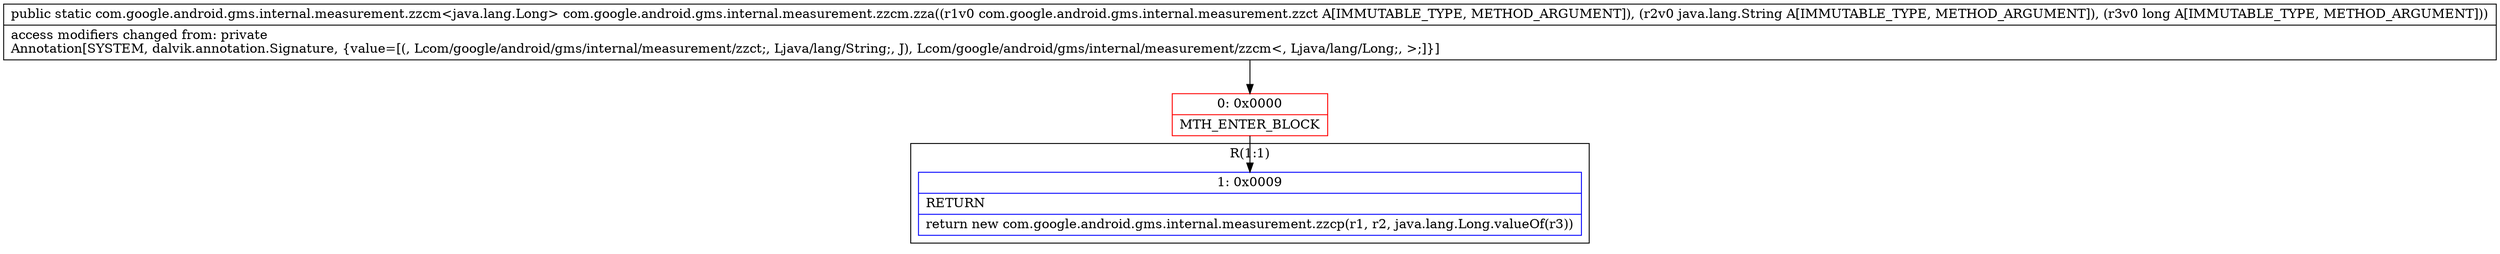 digraph "CFG forcom.google.android.gms.internal.measurement.zzcm.zza(Lcom\/google\/android\/gms\/internal\/measurement\/zzct;Ljava\/lang\/String;J)Lcom\/google\/android\/gms\/internal\/measurement\/zzcm;" {
subgraph cluster_Region_1034043989 {
label = "R(1:1)";
node [shape=record,color=blue];
Node_1 [shape=record,label="{1\:\ 0x0009|RETURN\l|return new com.google.android.gms.internal.measurement.zzcp(r1, r2, java.lang.Long.valueOf(r3))\l}"];
}
Node_0 [shape=record,color=red,label="{0\:\ 0x0000|MTH_ENTER_BLOCK\l}"];
MethodNode[shape=record,label="{public static com.google.android.gms.internal.measurement.zzcm\<java.lang.Long\> com.google.android.gms.internal.measurement.zzcm.zza((r1v0 com.google.android.gms.internal.measurement.zzct A[IMMUTABLE_TYPE, METHOD_ARGUMENT]), (r2v0 java.lang.String A[IMMUTABLE_TYPE, METHOD_ARGUMENT]), (r3v0 long A[IMMUTABLE_TYPE, METHOD_ARGUMENT]))  | access modifiers changed from: private\lAnnotation[SYSTEM, dalvik.annotation.Signature, \{value=[(, Lcom\/google\/android\/gms\/internal\/measurement\/zzct;, Ljava\/lang\/String;, J), Lcom\/google\/android\/gms\/internal\/measurement\/zzcm\<, Ljava\/lang\/Long;, \>;]\}]\l}"];
MethodNode -> Node_0;
Node_0 -> Node_1;
}

